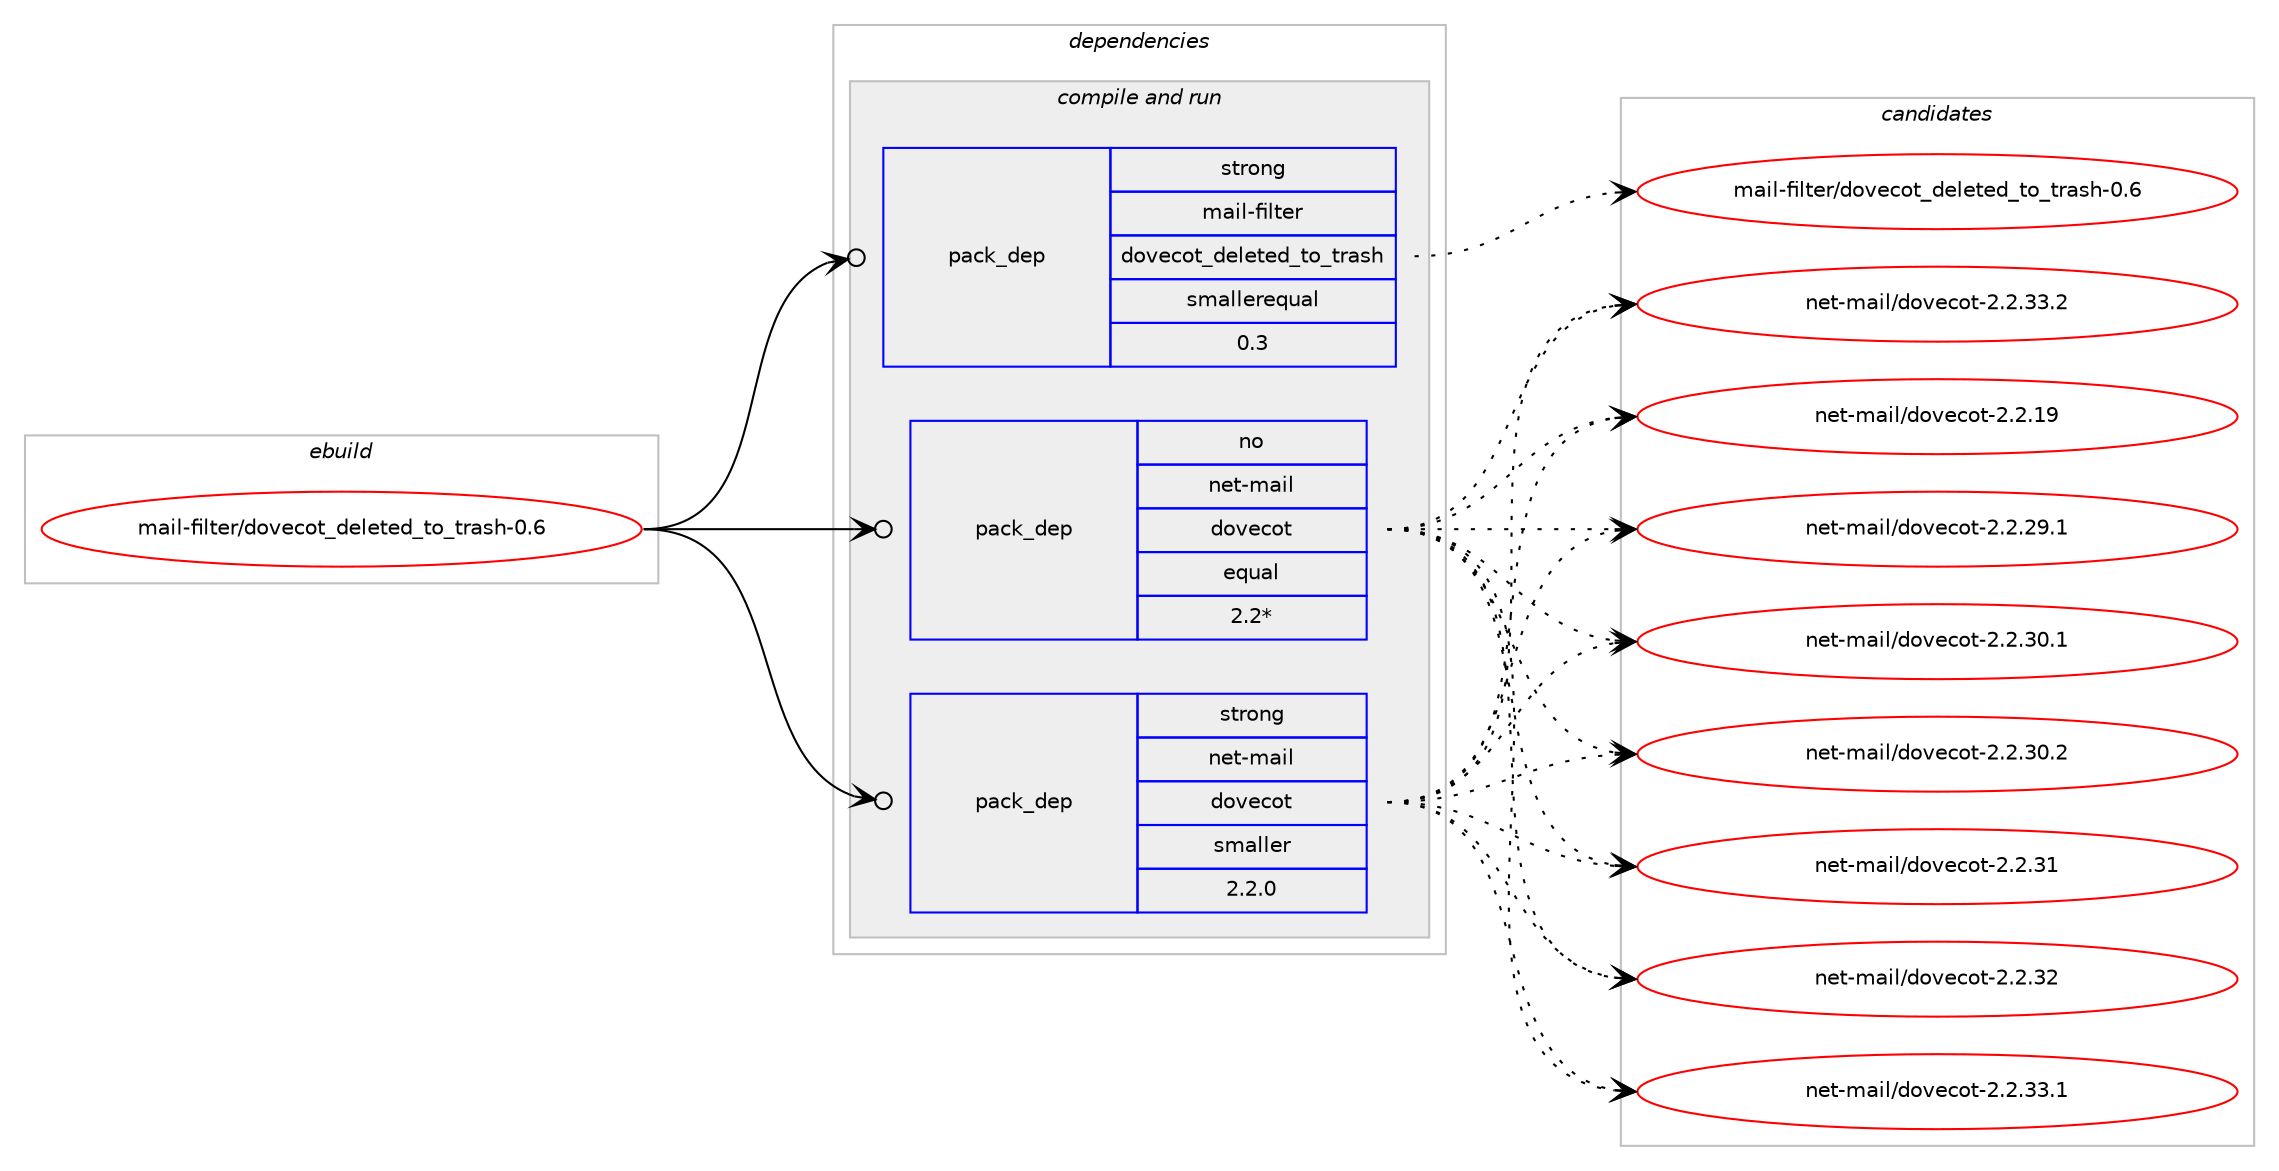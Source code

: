digraph prolog {

# *************
# Graph options
# *************

newrank=true;
concentrate=true;
compound=true;
graph [rankdir=LR,fontname=Helvetica,fontsize=10,ranksep=1.5];#, ranksep=2.5, nodesep=0.2];
edge  [arrowhead=vee];
node  [fontname=Helvetica,fontsize=10];

# **********
# The ebuild
# **********

subgraph cluster_leftcol {
color=gray;
rank=same;
label=<<i>ebuild</i>>;
id [label="mail-filter/dovecot_deleted_to_trash-0.6", color=red, width=4, href="../mail-filter/dovecot_deleted_to_trash-0.6.svg"];
}

# ****************
# The dependencies
# ****************

subgraph cluster_midcol {
color=gray;
label=<<i>dependencies</i>>;
subgraph cluster_compile {
fillcolor="#eeeeee";
style=filled;
label=<<i>compile</i>>;
}
subgraph cluster_compileandrun {
fillcolor="#eeeeee";
style=filled;
label=<<i>compile and run</i>>;
subgraph pack251845 {
dependency342472 [label=<<TABLE BORDER="0" CELLBORDER="1" CELLSPACING="0" CELLPADDING="4" WIDTH="220"><TR><TD ROWSPAN="6" CELLPADDING="30">pack_dep</TD></TR><TR><TD WIDTH="110">no</TD></TR><TR><TD>net-mail</TD></TR><TR><TD>dovecot</TD></TR><TR><TD>equal</TD></TR><TR><TD>2.2*</TD></TR></TABLE>>, shape=none, color=blue];
}
id:e -> dependency342472:w [weight=20,style="solid",arrowhead="odotvee"];
subgraph pack251846 {
dependency342473 [label=<<TABLE BORDER="0" CELLBORDER="1" CELLSPACING="0" CELLPADDING="4" WIDTH="220"><TR><TD ROWSPAN="6" CELLPADDING="30">pack_dep</TD></TR><TR><TD WIDTH="110">strong</TD></TR><TR><TD>mail-filter</TD></TR><TR><TD>dovecot_deleted_to_trash</TD></TR><TR><TD>smallerequal</TD></TR><TR><TD>0.3</TD></TR></TABLE>>, shape=none, color=blue];
}
id:e -> dependency342473:w [weight=20,style="solid",arrowhead="odotvee"];
subgraph pack251847 {
dependency342474 [label=<<TABLE BORDER="0" CELLBORDER="1" CELLSPACING="0" CELLPADDING="4" WIDTH="220"><TR><TD ROWSPAN="6" CELLPADDING="30">pack_dep</TD></TR><TR><TD WIDTH="110">strong</TD></TR><TR><TD>net-mail</TD></TR><TR><TD>dovecot</TD></TR><TR><TD>smaller</TD></TR><TR><TD>2.2.0</TD></TR></TABLE>>, shape=none, color=blue];
}
id:e -> dependency342474:w [weight=20,style="solid",arrowhead="odotvee"];
}
subgraph cluster_run {
fillcolor="#eeeeee";
style=filled;
label=<<i>run</i>>;
}
}

# **************
# The candidates
# **************

subgraph cluster_choices {
rank=same;
color=gray;
label=<<i>candidates</i>>;

subgraph choice251845 {
color=black;
nodesep=1;
choice1101011164510997105108471001111181019911111645504650464957 [label="net-mail/dovecot-2.2.19", color=red, width=4,href="../net-mail/dovecot-2.2.19.svg"];
choice11010111645109971051084710011111810199111116455046504650574649 [label="net-mail/dovecot-2.2.29.1", color=red, width=4,href="../net-mail/dovecot-2.2.29.1.svg"];
choice11010111645109971051084710011111810199111116455046504651484649 [label="net-mail/dovecot-2.2.30.1", color=red, width=4,href="../net-mail/dovecot-2.2.30.1.svg"];
choice11010111645109971051084710011111810199111116455046504651484650 [label="net-mail/dovecot-2.2.30.2", color=red, width=4,href="../net-mail/dovecot-2.2.30.2.svg"];
choice1101011164510997105108471001111181019911111645504650465149 [label="net-mail/dovecot-2.2.31", color=red, width=4,href="../net-mail/dovecot-2.2.31.svg"];
choice1101011164510997105108471001111181019911111645504650465150 [label="net-mail/dovecot-2.2.32", color=red, width=4,href="../net-mail/dovecot-2.2.32.svg"];
choice11010111645109971051084710011111810199111116455046504651514649 [label="net-mail/dovecot-2.2.33.1", color=red, width=4,href="../net-mail/dovecot-2.2.33.1.svg"];
choice11010111645109971051084710011111810199111116455046504651514650 [label="net-mail/dovecot-2.2.33.2", color=red, width=4,href="../net-mail/dovecot-2.2.33.2.svg"];
dependency342472:e -> choice1101011164510997105108471001111181019911111645504650464957:w [style=dotted,weight="100"];
dependency342472:e -> choice11010111645109971051084710011111810199111116455046504650574649:w [style=dotted,weight="100"];
dependency342472:e -> choice11010111645109971051084710011111810199111116455046504651484649:w [style=dotted,weight="100"];
dependency342472:e -> choice11010111645109971051084710011111810199111116455046504651484650:w [style=dotted,weight="100"];
dependency342472:e -> choice1101011164510997105108471001111181019911111645504650465149:w [style=dotted,weight="100"];
dependency342472:e -> choice1101011164510997105108471001111181019911111645504650465150:w [style=dotted,weight="100"];
dependency342472:e -> choice11010111645109971051084710011111810199111116455046504651514649:w [style=dotted,weight="100"];
dependency342472:e -> choice11010111645109971051084710011111810199111116455046504651514650:w [style=dotted,weight="100"];
}
subgraph choice251846 {
color=black;
nodesep=1;
choice109971051084510210510811610111447100111118101991111169510010110810111610110095116111951161149711510445484654 [label="mail-filter/dovecot_deleted_to_trash-0.6", color=red, width=4,href="../mail-filter/dovecot_deleted_to_trash-0.6.svg"];
dependency342473:e -> choice109971051084510210510811610111447100111118101991111169510010110810111610110095116111951161149711510445484654:w [style=dotted,weight="100"];
}
subgraph choice251847 {
color=black;
nodesep=1;
choice1101011164510997105108471001111181019911111645504650464957 [label="net-mail/dovecot-2.2.19", color=red, width=4,href="../net-mail/dovecot-2.2.19.svg"];
choice11010111645109971051084710011111810199111116455046504650574649 [label="net-mail/dovecot-2.2.29.1", color=red, width=4,href="../net-mail/dovecot-2.2.29.1.svg"];
choice11010111645109971051084710011111810199111116455046504651484649 [label="net-mail/dovecot-2.2.30.1", color=red, width=4,href="../net-mail/dovecot-2.2.30.1.svg"];
choice11010111645109971051084710011111810199111116455046504651484650 [label="net-mail/dovecot-2.2.30.2", color=red, width=4,href="../net-mail/dovecot-2.2.30.2.svg"];
choice1101011164510997105108471001111181019911111645504650465149 [label="net-mail/dovecot-2.2.31", color=red, width=4,href="../net-mail/dovecot-2.2.31.svg"];
choice1101011164510997105108471001111181019911111645504650465150 [label="net-mail/dovecot-2.2.32", color=red, width=4,href="../net-mail/dovecot-2.2.32.svg"];
choice11010111645109971051084710011111810199111116455046504651514649 [label="net-mail/dovecot-2.2.33.1", color=red, width=4,href="../net-mail/dovecot-2.2.33.1.svg"];
choice11010111645109971051084710011111810199111116455046504651514650 [label="net-mail/dovecot-2.2.33.2", color=red, width=4,href="../net-mail/dovecot-2.2.33.2.svg"];
dependency342474:e -> choice1101011164510997105108471001111181019911111645504650464957:w [style=dotted,weight="100"];
dependency342474:e -> choice11010111645109971051084710011111810199111116455046504650574649:w [style=dotted,weight="100"];
dependency342474:e -> choice11010111645109971051084710011111810199111116455046504651484649:w [style=dotted,weight="100"];
dependency342474:e -> choice11010111645109971051084710011111810199111116455046504651484650:w [style=dotted,weight="100"];
dependency342474:e -> choice1101011164510997105108471001111181019911111645504650465149:w [style=dotted,weight="100"];
dependency342474:e -> choice1101011164510997105108471001111181019911111645504650465150:w [style=dotted,weight="100"];
dependency342474:e -> choice11010111645109971051084710011111810199111116455046504651514649:w [style=dotted,weight="100"];
dependency342474:e -> choice11010111645109971051084710011111810199111116455046504651514650:w [style=dotted,weight="100"];
}
}

}
